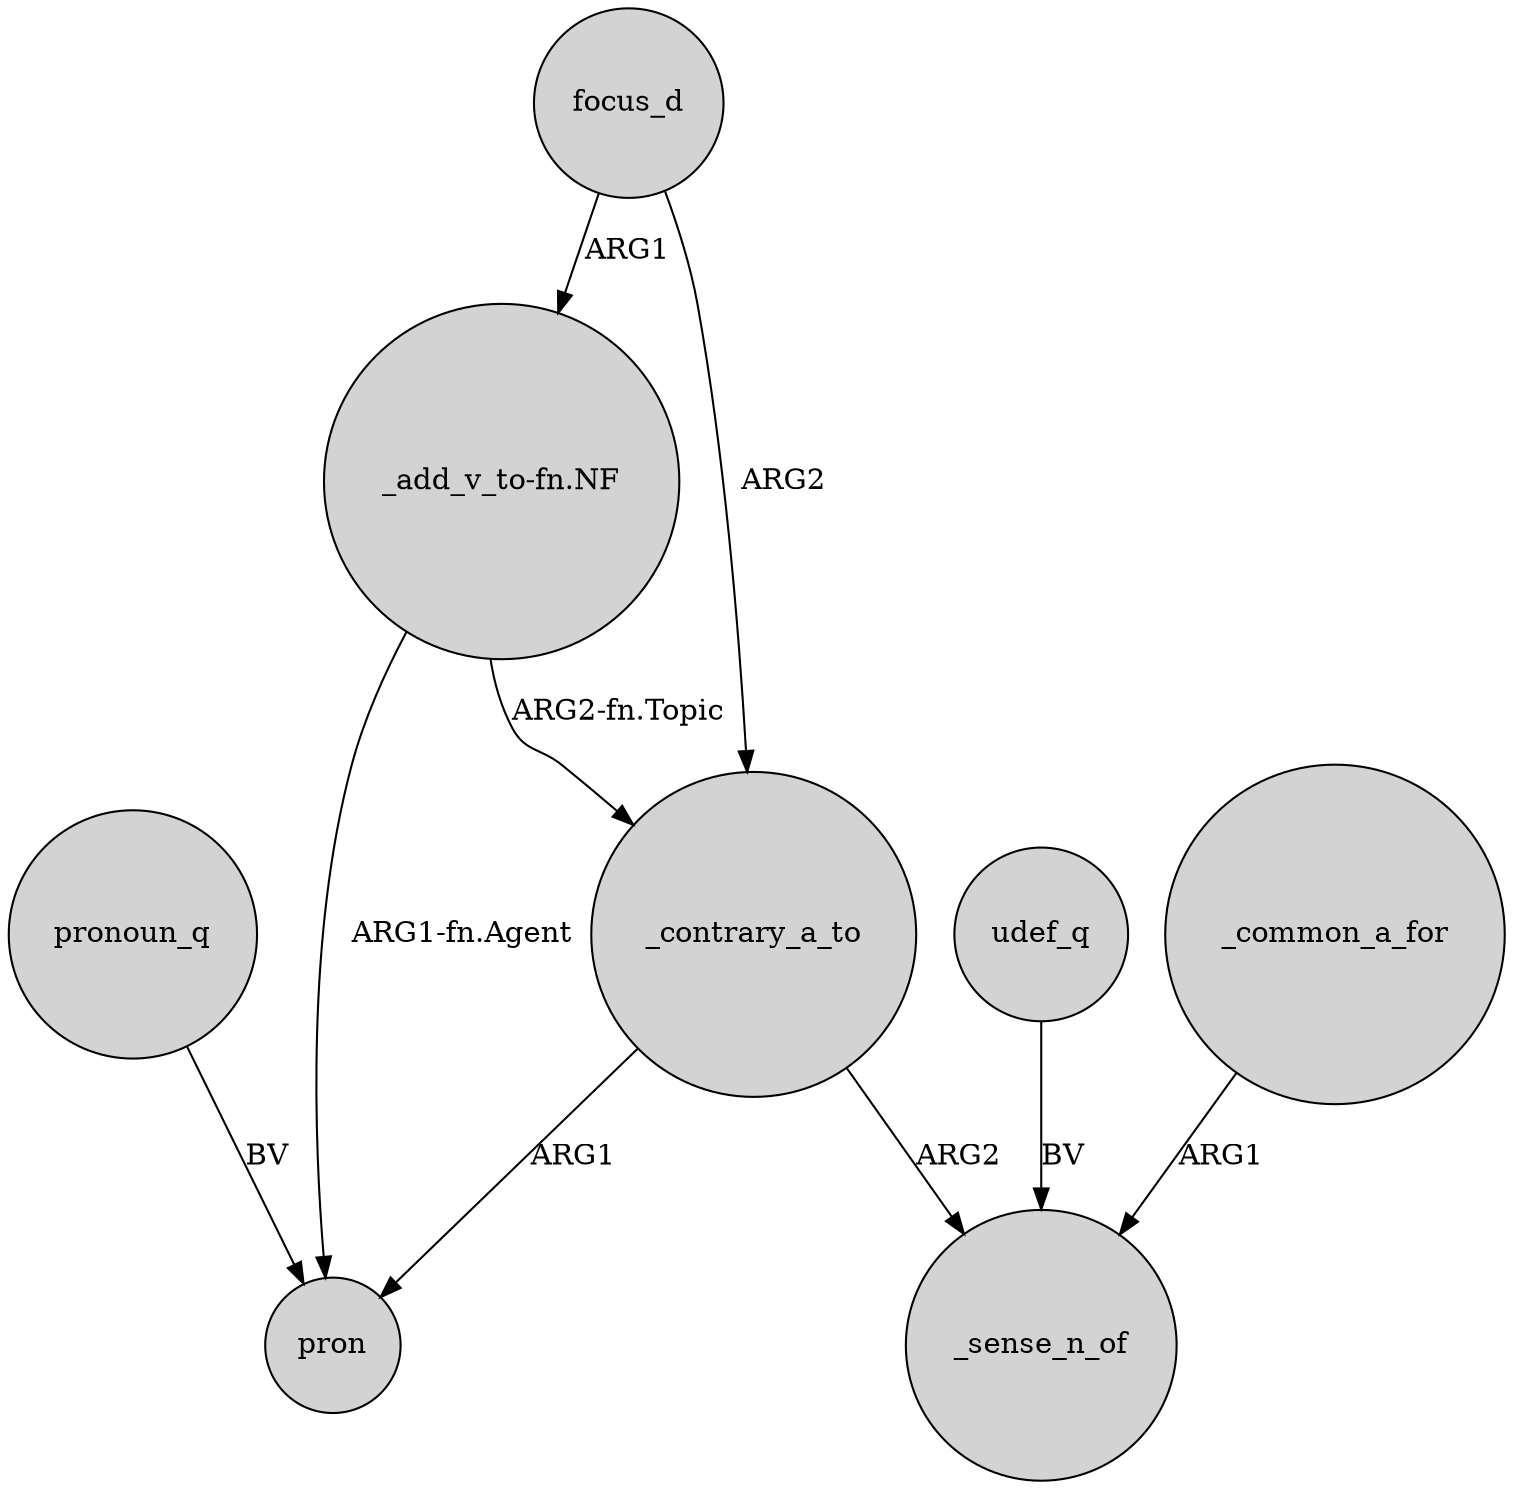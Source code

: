 digraph {
	node [shape=circle style=filled]
	_contrary_a_to -> pron [label=ARG1]
	focus_d -> "_add_v_to-fn.NF" [label=ARG1]
	udef_q -> _sense_n_of [label=BV]
	focus_d -> _contrary_a_to [label=ARG2]
	_contrary_a_to -> _sense_n_of [label=ARG2]
	"_add_v_to-fn.NF" -> _contrary_a_to [label="ARG2-fn.Topic"]
	"_add_v_to-fn.NF" -> pron [label="ARG1-fn.Agent"]
	_common_a_for -> _sense_n_of [label=ARG1]
	pronoun_q -> pron [label=BV]
}
